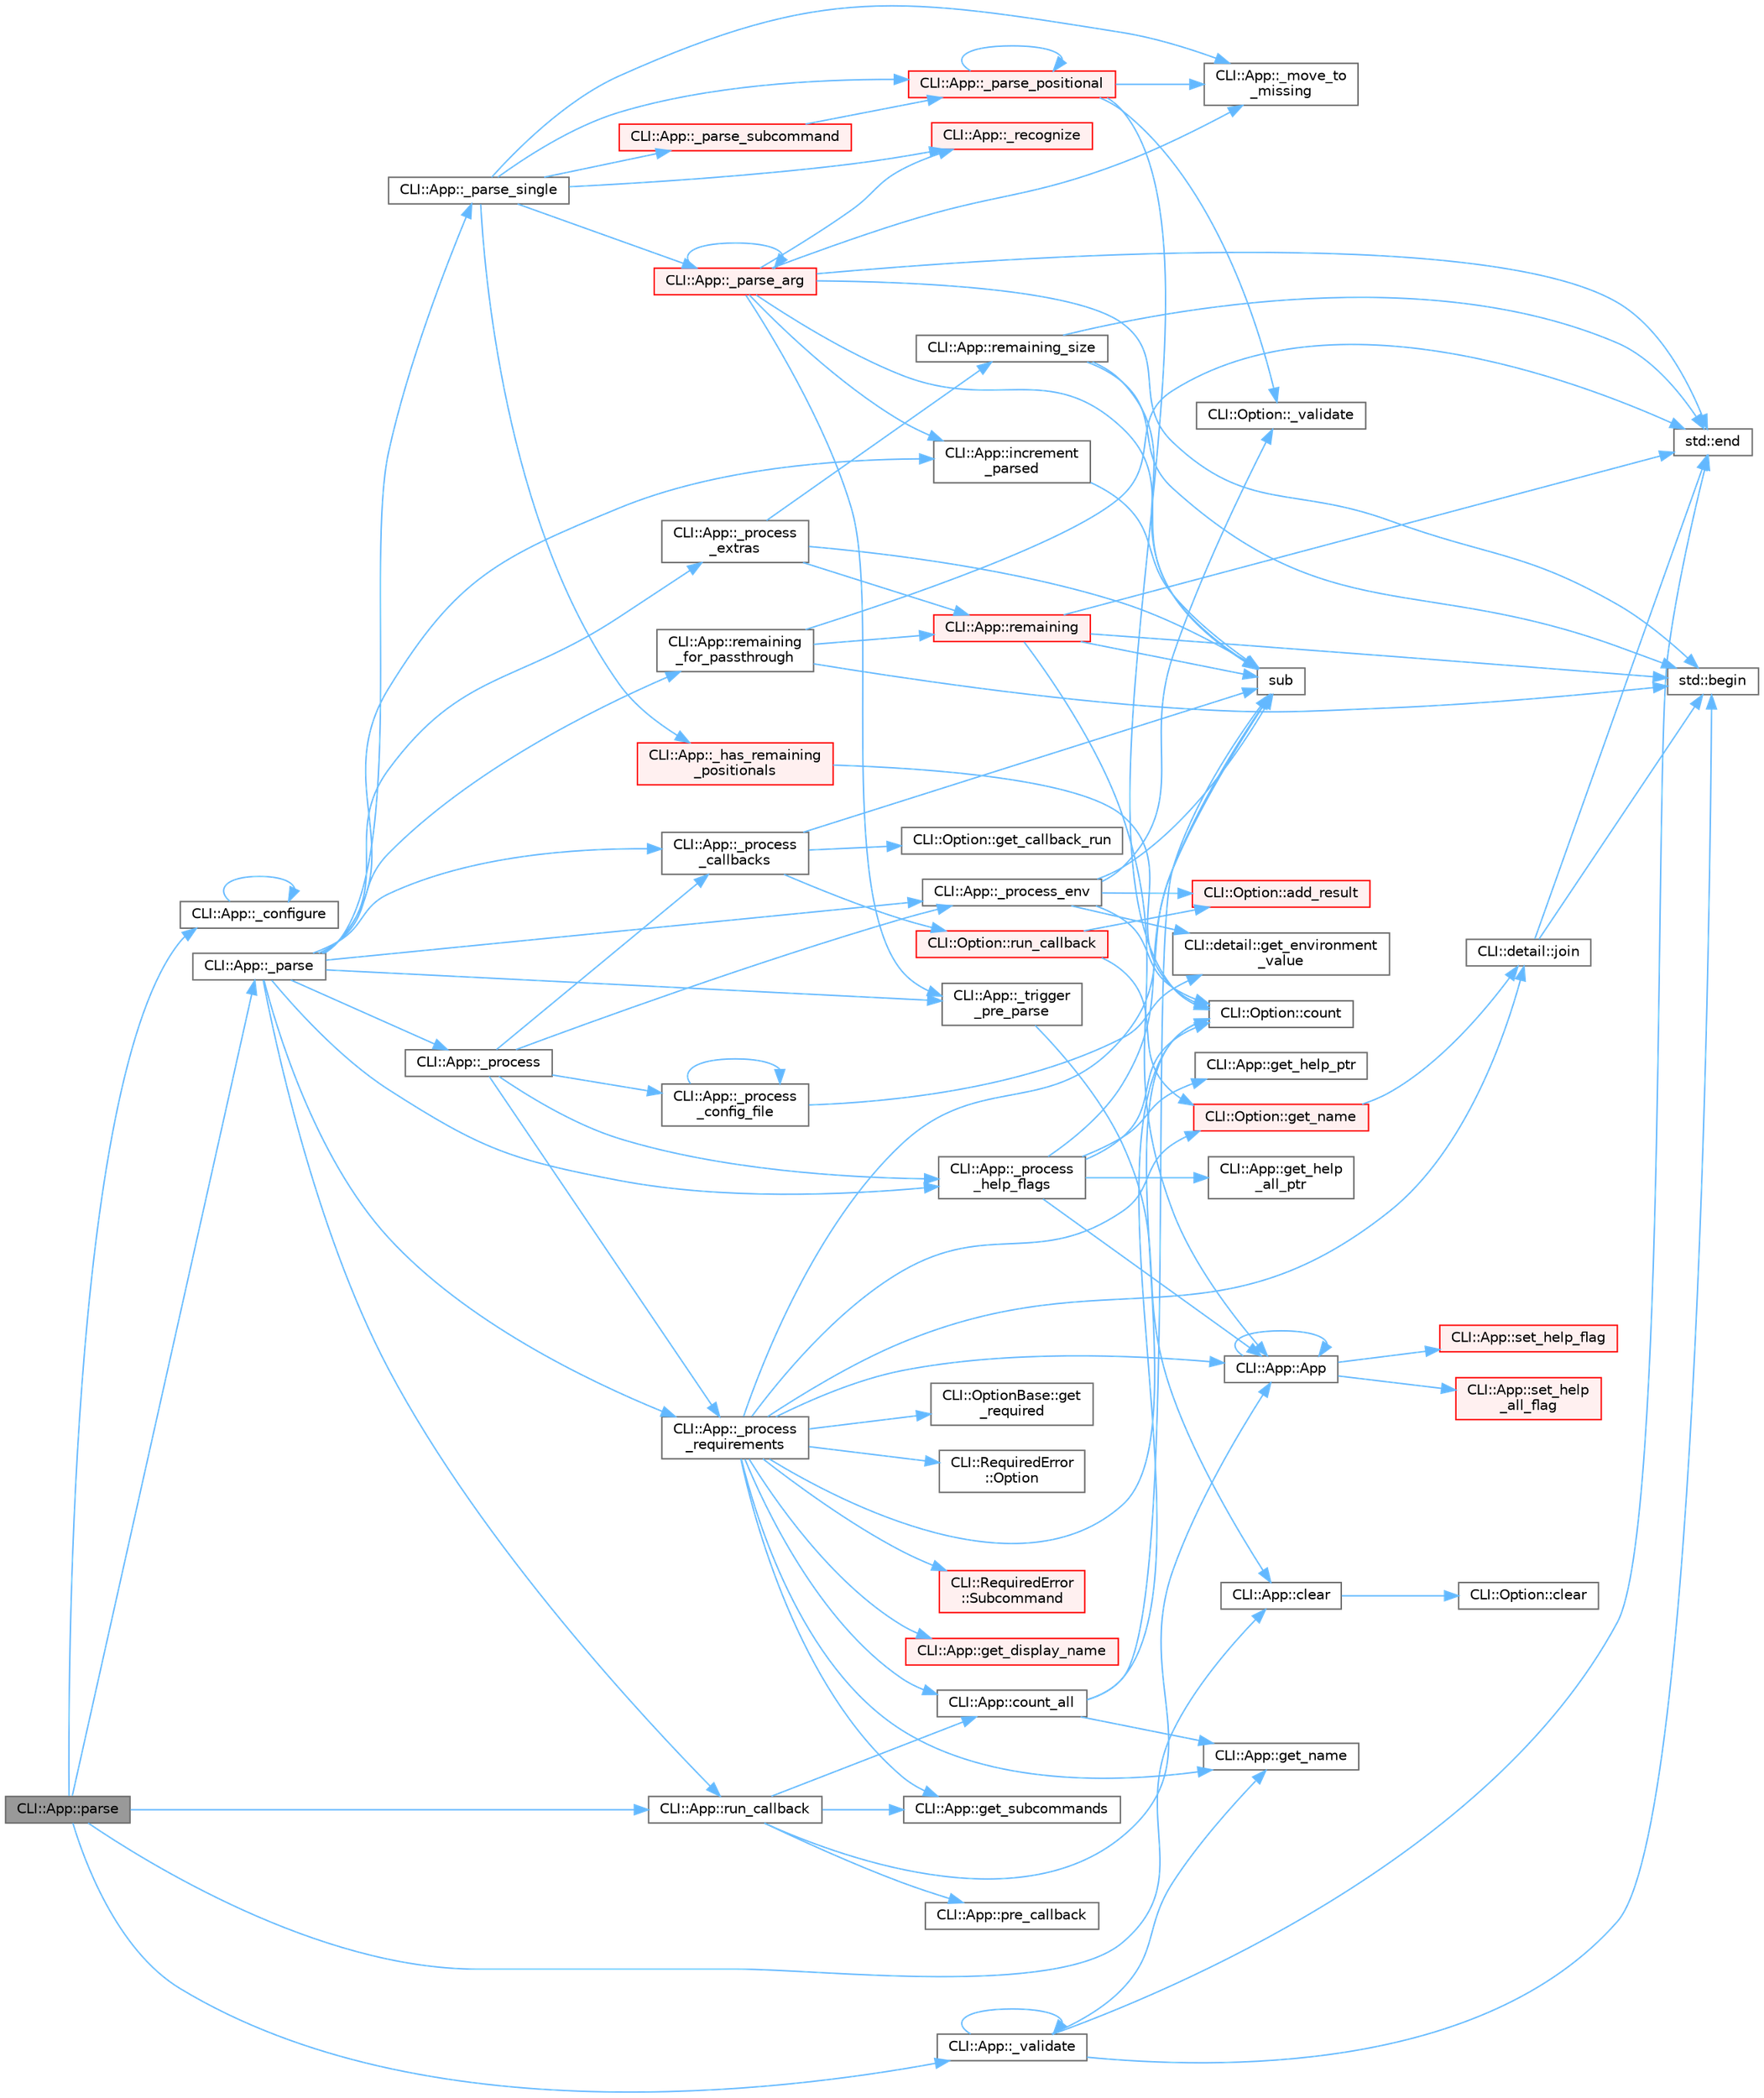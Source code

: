 digraph "CLI::App::parse"
{
 // LATEX_PDF_SIZE
  bgcolor="transparent";
  edge [fontname=Helvetica,fontsize=10,labelfontname=Helvetica,labelfontsize=10];
  node [fontname=Helvetica,fontsize=10,shape=box,height=0.2,width=0.4];
  rankdir="LR";
  Node1 [id="Node000001",label="CLI::App::parse",height=0.2,width=0.4,color="gray40", fillcolor="grey60", style="filled", fontcolor="black",tooltip="The real work is done here. Expects a reversed vector."];
  Node1 -> Node2 [id="edge1_Node000001_Node000002",color="steelblue1",style="solid",tooltip=" "];
  Node2 [id="Node000002",label="CLI::App::_configure",height=0.2,width=0.4,color="grey40", fillcolor="white", style="filled",URL="$class_c_l_i_1_1_app.html#a496b661f1faf3aed1ca4eaf4cf6c2871",tooltip=" "];
  Node2 -> Node2 [id="edge2_Node000002_Node000002",color="steelblue1",style="solid",tooltip=" "];
  Node1 -> Node3 [id="edge3_Node000001_Node000003",color="steelblue1",style="solid",tooltip=" "];
  Node3 [id="Node000003",label="CLI::App::_parse",height=0.2,width=0.4,color="grey40", fillcolor="white", style="filled",URL="$class_c_l_i_1_1_app.html#ae017c582b518c0a5638fabae57390680",tooltip="Internal parse function"];
  Node3 -> Node4 [id="edge4_Node000003_Node000004",color="steelblue1",style="solid",tooltip=" "];
  Node4 [id="Node000004",label="CLI::App::_parse_single",height=0.2,width=0.4,color="grey40", fillcolor="white", style="filled",URL="$class_c_l_i_1_1_app.html#a9a53cbb3f5030e71fad7aab0d60cff76",tooltip=" "];
  Node4 -> Node5 [id="edge5_Node000004_Node000005",color="steelblue1",style="solid",tooltip=" "];
  Node5 [id="Node000005",label="CLI::App::_has_remaining\l_positionals",height=0.2,width=0.4,color="red", fillcolor="#FFF0F0", style="filled",URL="$class_c_l_i_1_1_app.html#a0660e0ba94f7266ed070e07abc21d440",tooltip="Count the required remaining positional arguments"];
  Node5 -> Node6 [id="edge6_Node000005_Node000006",color="steelblue1",style="solid",tooltip=" "];
  Node6 [id="Node000006",label="CLI::Option::count",height=0.2,width=0.4,color="grey40", fillcolor="white", style="filled",URL="$class_c_l_i_1_1_option.html#a80fde04b01db5b894001fb9c0c86be88",tooltip="Count the total number of times an option was passed"];
  Node4 -> Node9 [id="edge7_Node000004_Node000009",color="steelblue1",style="solid",tooltip=" "];
  Node9 [id="Node000009",label="CLI::App::_move_to\l_missing",height=0.2,width=0.4,color="grey40", fillcolor="white", style="filled",URL="$class_c_l_i_1_1_app.html#a1ec19459db888b5986da3821ef8ebfb2",tooltip="Helper function to place extra values in the most appropriate position"];
  Node4 -> Node10 [id="edge8_Node000004_Node000010",color="steelblue1",style="solid",tooltip=" "];
  Node10 [id="Node000010",label="CLI::App::_parse_arg",height=0.2,width=0.4,color="red", fillcolor="#FFF0F0", style="filled",URL="$class_c_l_i_1_1_app.html#ac1966d7e1f86fa5d6b69fd4756b0447d",tooltip=" "];
  Node10 -> Node9 [id="edge9_Node000010_Node000009",color="steelblue1",style="solid",tooltip=" "];
  Node10 -> Node10 [id="edge10_Node000010_Node000010",color="steelblue1",style="solid",tooltip=" "];
  Node10 -> Node102 [id="edge11_Node000010_Node000102",color="steelblue1",style="solid",tooltip=" "];
  Node102 [id="Node000102",label="CLI::App::_recognize",height=0.2,width=0.4,color="red", fillcolor="#FFF0F0", style="filled",URL="$class_c_l_i_1_1_app.html#a0ac9b83d2c68b1cb82d4a2604aacda48",tooltip="Selects a Classifier enum based on the type of the current argument"];
  Node10 -> Node107 [id="edge12_Node000010_Node000107",color="steelblue1",style="solid",tooltip=" "];
  Node107 [id="Node000107",label="CLI::App::_trigger\l_pre_parse",height=0.2,width=0.4,color="grey40", fillcolor="white", style="filled",URL="$class_c_l_i_1_1_app.html#a57077112a33519d62d231789443f2651",tooltip="Trigger the pre_parse callback if needed"];
  Node107 -> Node108 [id="edge13_Node000107_Node000108",color="steelblue1",style="solid",tooltip=" "];
  Node108 [id="Node000108",label="CLI::App::clear",height=0.2,width=0.4,color="grey40", fillcolor="white", style="filled",URL="$class_c_l_i_1_1_app.html#a7bb470114825ed4b4cdc1421e967f02d",tooltip="Reset the parsed data"];
  Node108 -> Node109 [id="edge14_Node000108_Node000109",color="steelblue1",style="solid",tooltip=" "];
  Node109 [id="Node000109",label="CLI::Option::clear",height=0.2,width=0.4,color="grey40", fillcolor="white", style="filled",URL="$class_c_l_i_1_1_option.html#abbd36aaff5cdca8b10346bafed51da39",tooltip="Clear the parsed results (mostly for testing)"];
  Node10 -> Node20 [id="edge15_Node000010_Node000020",color="steelblue1",style="solid",tooltip=" "];
  Node20 [id="Node000020",label="std::begin",height=0.2,width=0.4,color="grey40", fillcolor="white", style="filled",URL="$namespacestd.html#aec76fc52a775d29bc4058c8e1405045a",tooltip=" "];
  Node10 -> Node21 [id="edge16_Node000010_Node000021",color="steelblue1",style="solid",tooltip=" "];
  Node21 [id="Node000021",label="std::end",height=0.2,width=0.4,color="grey40", fillcolor="white", style="filled",URL="$namespacestd.html#a35f71a4c49ddf38bb590177e3a4b2598",tooltip=" "];
  Node10 -> Node112 [id="edge17_Node000010_Node000112",color="steelblue1",style="solid",tooltip=" "];
  Node112 [id="Node000112",label="CLI::App::increment\l_parsed",height=0.2,width=0.4,color="grey40", fillcolor="white", style="filled",URL="$class_c_l_i_1_1_app.html#a4fc023a136ef5d295fc551748422a364",tooltip="Internal function to recursively increment the parsed counter on the current app as well unnamed subc..."];
  Node112 -> Node113 [id="edge18_Node000112_Node000113",color="steelblue1",style="solid",tooltip=" "];
  Node113 [id="Node000113",label="sub",height=0.2,width=0.4,color="grey40", fillcolor="white", style="filled",URL="$svd__common_8h.html#abbcc1b1ba3de417b2c556b7a2f6d54f6",tooltip=" "];
  Node10 -> Node113 [id="edge19_Node000010_Node000113",color="steelblue1",style="solid",tooltip=" "];
  Node4 -> Node117 [id="edge20_Node000004_Node000117",color="steelblue1",style="solid",tooltip=" "];
  Node117 [id="Node000117",label="CLI::App::_parse_positional",height=0.2,width=0.4,color="red", fillcolor="#FFF0F0", style="filled",URL="$class_c_l_i_1_1_app.html#abdca3e2d9d0fbcc86a353e832285e509",tooltip=" "];
  Node117 -> Node9 [id="edge21_Node000117_Node000009",color="steelblue1",style="solid",tooltip=" "];
  Node117 -> Node117 [id="edge22_Node000117_Node000117",color="steelblue1",style="solid",tooltip=" "];
  Node117 -> Node118 [id="edge23_Node000117_Node000118",color="steelblue1",style="solid",tooltip=" "];
  Node118 [id="Node000118",label="CLI::Option::_validate",height=0.2,width=0.4,color="grey40", fillcolor="white", style="filled",URL="$class_c_l_i_1_1_option.html#afd4ba41c3478ceb636fdfc4dfdfcb2b3",tooltip=" "];
  Node117 -> Node6 [id="edge24_Node000117_Node000006",color="steelblue1",style="solid",tooltip=" "];
  Node4 -> Node121 [id="edge25_Node000004_Node000121",color="steelblue1",style="solid",tooltip=" "];
  Node121 [id="Node000121",label="CLI::App::_parse_subcommand",height=0.2,width=0.4,color="red", fillcolor="#FFF0F0", style="filled",URL="$class_c_l_i_1_1_app.html#ad1b5b7fae2203513d9286059473dc32c",tooltip=" "];
  Node121 -> Node117 [id="edge26_Node000121_Node000117",color="steelblue1",style="solid",tooltip=" "];
  Node4 -> Node102 [id="edge27_Node000004_Node000102",color="steelblue1",style="solid",tooltip=" "];
  Node3 -> Node122 [id="edge28_Node000003_Node000122",color="steelblue1",style="solid",tooltip=" "];
  Node122 [id="Node000122",label="CLI::App::_process",height=0.2,width=0.4,color="grey40", fillcolor="white", style="filled",URL="$class_c_l_i_1_1_app.html#a967bc16be75497ee8fe18728d3750a7d",tooltip="Process callbacks and such."];
  Node122 -> Node123 [id="edge29_Node000122_Node000123",color="steelblue1",style="solid",tooltip=" "];
  Node123 [id="Node000123",label="CLI::App::_process\l_callbacks",height=0.2,width=0.4,color="grey40", fillcolor="white", style="filled",URL="$class_c_l_i_1_1_app.html#ac6516089c28007d8502bb48067a60c85",tooltip="Process callbacks. Runs on all subcommands."];
  Node123 -> Node124 [id="edge30_Node000123_Node000124",color="steelblue1",style="solid",tooltip=" "];
  Node124 [id="Node000124",label="CLI::Option::get_callback_run",height=0.2,width=0.4,color="grey40", fillcolor="white", style="filled",URL="$class_c_l_i_1_1_option.html#a4c0023b0ba34fb5f230a8f09f035bd41",tooltip="See if the callback has been run already"];
  Node123 -> Node125 [id="edge31_Node000123_Node000125",color="steelblue1",style="solid",tooltip=" "];
  Node125 [id="Node000125",label="CLI::Option::run_callback",height=0.2,width=0.4,color="red", fillcolor="#FFF0F0", style="filled",URL="$class_c_l_i_1_1_option.html#a3f124f1827ca11033d591b5673fc2ac2",tooltip="Process the callback"];
  Node125 -> Node131 [id="edge32_Node000125_Node000131",color="steelblue1",style="solid",tooltip=" "];
  Node131 [id="Node000131",label="CLI::Option::add_result",height=0.2,width=0.4,color="red", fillcolor="#FFF0F0", style="filled",URL="$class_c_l_i_1_1_option.html#ae2f3035c86ed75260c3871a653f5e013",tooltip="Puts a result at the end"];
  Node125 -> Node83 [id="edge33_Node000125_Node000083",color="steelblue1",style="solid",tooltip=" "];
  Node83 [id="Node000083",label="CLI::Option::get_name",height=0.2,width=0.4,color="red", fillcolor="#FFF0F0", style="filled",URL="$class_c_l_i_1_1_option.html#a47e135d5198fd9df5b481091d2538b60",tooltip="Gets a comma separated list of names. Will include / prefer the positional name if positional is true..."];
  Node83 -> Node94 [id="edge34_Node000083_Node000094",color="steelblue1",style="solid",tooltip=" "];
  Node94 [id="Node000094",label="CLI::detail::join",height=0.2,width=0.4,color="grey40", fillcolor="white", style="filled",URL="$namespace_c_l_i_1_1detail.html#ab351f13ec104e2cba19ec6baf4a552f6",tooltip="Simple function to join a string"];
  Node94 -> Node20 [id="edge35_Node000094_Node000020",color="steelblue1",style="solid",tooltip=" "];
  Node94 -> Node21 [id="edge36_Node000094_Node000021",color="steelblue1",style="solid",tooltip=" "];
  Node123 -> Node113 [id="edge37_Node000123_Node000113",color="steelblue1",style="solid",tooltip=" "];
  Node122 -> Node140 [id="edge38_Node000122_Node000140",color="steelblue1",style="solid",tooltip=" "];
  Node140 [id="Node000140",label="CLI::App::_process\l_config_file",height=0.2,width=0.4,color="grey40", fillcolor="white", style="filled",URL="$class_c_l_i_1_1_app.html#a4f7167feaea8b3cc01e1ac76dee0d7e1",tooltip="Read and process a configuration file (main app only)"];
  Node140 -> Node140 [id="edge39_Node000140_Node000140",color="steelblue1",style="solid",tooltip=" "];
  Node140 -> Node141 [id="edge40_Node000140_Node000141",color="steelblue1",style="solid",tooltip=" "];
  Node141 [id="Node000141",label="CLI::detail::get_environment\l_value",height=0.2,width=0.4,color="grey40", fillcolor="white", style="filled",URL="$namespace_c_l_i_1_1detail.html#aae4cdb1746f78c5d64ff2fada0dd7742",tooltip="get the value of an environmental variable or empty string if empty"];
  Node122 -> Node142 [id="edge41_Node000122_Node000142",color="steelblue1",style="solid",tooltip=" "];
  Node142 [id="Node000142",label="CLI::App::_process_env",height=0.2,width=0.4,color="grey40", fillcolor="white", style="filled",URL="$class_c_l_i_1_1_app.html#a7045703777a6954efb589983c4325770",tooltip="Get envname options if not yet passed. Runs on all subcommands."];
  Node142 -> Node118 [id="edge42_Node000142_Node000118",color="steelblue1",style="solid",tooltip=" "];
  Node142 -> Node131 [id="edge43_Node000142_Node000131",color="steelblue1",style="solid",tooltip=" "];
  Node142 -> Node6 [id="edge44_Node000142_Node000006",color="steelblue1",style="solid",tooltip=" "];
  Node142 -> Node141 [id="edge45_Node000142_Node000141",color="steelblue1",style="solid",tooltip=" "];
  Node142 -> Node113 [id="edge46_Node000142_Node000113",color="steelblue1",style="solid",tooltip=" "];
  Node122 -> Node143 [id="edge47_Node000122_Node000143",color="steelblue1",style="solid",tooltip=" "];
  Node143 [id="Node000143",label="CLI::App::_process\l_help_flags",height=0.2,width=0.4,color="grey40", fillcolor="white", style="filled",URL="$class_c_l_i_1_1_app.html#a3516feafb524231a5f2ab07e75d54afe",tooltip=" "];
  Node143 -> Node15 [id="edge48_Node000143_Node000015",color="steelblue1",style="solid",tooltip=" "];
  Node15 [id="Node000015",label="CLI::App::App",height=0.2,width=0.4,color="grey40", fillcolor="white", style="filled",URL="$class_c_l_i_1_1_app.html#a8f5ebc36dcdff351cce50e3d3b89974f",tooltip="Special private constructor for subcommand"];
  Node15 -> Node15 [id="edge49_Node000015_Node000015",color="steelblue1",style="solid",tooltip=" "];
  Node15 -> Node16 [id="edge50_Node000015_Node000016",color="steelblue1",style="solid",tooltip=" "];
  Node16 [id="Node000016",label="CLI::App::set_help\l_all_flag",height=0.2,width=0.4,color="red", fillcolor="#FFF0F0", style="filled",URL="$class_c_l_i_1_1_app.html#af73694f6a3cc42e29e7274b77fdb5720",tooltip="Set a help all flag, replaced the existing one if present"];
  Node15 -> Node101 [id="edge51_Node000015_Node000101",color="steelblue1",style="solid",tooltip=" "];
  Node101 [id="Node000101",label="CLI::App::set_help_flag",height=0.2,width=0.4,color="red", fillcolor="#FFF0F0", style="filled",URL="$class_c_l_i_1_1_app.html#a0d5c8de603f1911aee549b649c68e083",tooltip="Set a help flag, replace the existing one if present"];
  Node143 -> Node6 [id="edge52_Node000143_Node000006",color="steelblue1",style="solid",tooltip=" "];
  Node143 -> Node144 [id="edge53_Node000143_Node000144",color="steelblue1",style="solid",tooltip=" "];
  Node144 [id="Node000144",label="CLI::App::get_help\l_all_ptr",height=0.2,width=0.4,color="grey40", fillcolor="white", style="filled",URL="$class_c_l_i_1_1_app.html#a55101fd7a6a2408b099b03b52f6f122e",tooltip="Get a pointer to the help all flag. (const)"];
  Node143 -> Node145 [id="edge54_Node000143_Node000145",color="steelblue1",style="solid",tooltip=" "];
  Node145 [id="Node000145",label="CLI::App::get_help_ptr",height=0.2,width=0.4,color="grey40", fillcolor="white", style="filled",URL="$class_c_l_i_1_1_app.html#a4720d5ded12ab00d3aa76bd195ad92be",tooltip="Get a pointer to the help flag."];
  Node143 -> Node113 [id="edge55_Node000143_Node000113",color="steelblue1",style="solid",tooltip=" "];
  Node122 -> Node146 [id="edge56_Node000122_Node000146",color="steelblue1",style="solid",tooltip=" "];
  Node146 [id="Node000146",label="CLI::App::_process\l_requirements",height=0.2,width=0.4,color="grey40", fillcolor="white", style="filled",URL="$class_c_l_i_1_1_app.html#a3840d250a48a79d944900932f697a026",tooltip="Verify required options and cross requirements. Subcommands too (only if selected)."];
  Node146 -> Node15 [id="edge57_Node000146_Node000015",color="steelblue1",style="solid",tooltip=" "];
  Node146 -> Node6 [id="edge58_Node000146_Node000006",color="steelblue1",style="solid",tooltip=" "];
  Node146 -> Node147 [id="edge59_Node000146_Node000147",color="steelblue1",style="solid",tooltip=" "];
  Node147 [id="Node000147",label="CLI::App::count_all",height=0.2,width=0.4,color="grey40", fillcolor="white", style="filled",URL="$class_c_l_i_1_1_app.html#a3bb4dd36c5381cd168ab76ee8551c92e",tooltip=" "];
  Node147 -> Node6 [id="edge60_Node000147_Node000006",color="steelblue1",style="solid",tooltip=" "];
  Node147 -> Node148 [id="edge61_Node000147_Node000148",color="steelblue1",style="solid",tooltip=" "];
  Node148 [id="Node000148",label="CLI::App::get_name",height=0.2,width=0.4,color="grey40", fillcolor="white", style="filled",URL="$class_c_l_i_1_1_app.html#af49a4f4b6c019a65a10b3c1bd830a1f8",tooltip="Get the name of the current app"];
  Node147 -> Node113 [id="edge62_Node000147_Node000113",color="steelblue1",style="solid",tooltip=" "];
  Node146 -> Node149 [id="edge63_Node000146_Node000149",color="steelblue1",style="solid",tooltip=" "];
  Node149 [id="Node000149",label="CLI::App::get_display_name",height=0.2,width=0.4,color="red", fillcolor="#FFF0F0", style="filled",URL="$class_c_l_i_1_1_app.html#a736e63f491740246feb71216802ed4df",tooltip="Get a display name for an app"];
  Node146 -> Node148 [id="edge64_Node000146_Node000148",color="steelblue1",style="solid",tooltip=" "];
  Node146 -> Node83 [id="edge65_Node000146_Node000083",color="steelblue1",style="solid",tooltip=" "];
  Node146 -> Node12 [id="edge66_Node000146_Node000012",color="steelblue1",style="solid",tooltip=" "];
  Node12 [id="Node000012",label="CLI::OptionBase::get\l_required",height=0.2,width=0.4,color="grey40", fillcolor="white", style="filled",URL="$class_c_l_i_1_1_option_base.html#a4a2814630a3bb90e590787ce42d328c0",tooltip="True if this is a required option"];
  Node146 -> Node151 [id="edge67_Node000146_Node000151",color="steelblue1",style="solid",tooltip=" "];
  Node151 [id="Node000151",label="CLI::App::get_subcommands",height=0.2,width=0.4,color="grey40", fillcolor="white", style="filled",URL="$class_c_l_i_1_1_app.html#acf060646654eaf47a4cf608f5e4d03b1",tooltip=" "];
  Node146 -> Node94 [id="edge68_Node000146_Node000094",color="steelblue1",style="solid",tooltip=" "];
  Node146 -> Node152 [id="edge69_Node000146_Node000152",color="steelblue1",style="solid",tooltip=" "];
  Node152 [id="Node000152",label="CLI::RequiredError\l::Option",height=0.2,width=0.4,color="grey40", fillcolor="white", style="filled",URL="$class_c_l_i_1_1_required_error.html#a1283b251494d088d860a89bc2a8bce7f",tooltip=" "];
  Node146 -> Node113 [id="edge70_Node000146_Node000113",color="steelblue1",style="solid",tooltip=" "];
  Node146 -> Node153 [id="edge71_Node000146_Node000153",color="steelblue1",style="solid",tooltip=" "];
  Node153 [id="Node000153",label="CLI::RequiredError\l::Subcommand",height=0.2,width=0.4,color="red", fillcolor="#FFF0F0", style="filled",URL="$class_c_l_i_1_1_required_error.html#af31b1d4286ced90b386783e13f8421b2",tooltip=" "];
  Node3 -> Node123 [id="edge72_Node000003_Node000123",color="steelblue1",style="solid",tooltip=" "];
  Node3 -> Node142 [id="edge73_Node000003_Node000142",color="steelblue1",style="solid",tooltip=" "];
  Node3 -> Node155 [id="edge74_Node000003_Node000155",color="steelblue1",style="solid",tooltip=" "];
  Node155 [id="Node000155",label="CLI::App::_process\l_extras",height=0.2,width=0.4,color="grey40", fillcolor="white", style="filled",URL="$class_c_l_i_1_1_app.html#a9cab239146435fc19085b7f7081d00c7",tooltip="Throw an error if anything is left over and should not be."];
  Node155 -> Node156 [id="edge75_Node000155_Node000156",color="steelblue1",style="solid",tooltip=" "];
  Node156 [id="Node000156",label="CLI::App::remaining",height=0.2,width=0.4,color="red", fillcolor="#FFF0F0", style="filled",URL="$class_c_l_i_1_1_app.html#a2d322ab49ac0e7a937014c0a3e4e0d9f",tooltip="This returns the missing options from the current subcommand"];
  Node156 -> Node15 [id="edge76_Node000156_Node000015",color="steelblue1",style="solid",tooltip=" "];
  Node156 -> Node20 [id="edge77_Node000156_Node000020",color="steelblue1",style="solid",tooltip=" "];
  Node156 -> Node21 [id="edge78_Node000156_Node000021",color="steelblue1",style="solid",tooltip=" "];
  Node156 -> Node113 [id="edge79_Node000156_Node000113",color="steelblue1",style="solid",tooltip=" "];
  Node155 -> Node158 [id="edge80_Node000155_Node000158",color="steelblue1",style="solid",tooltip=" "];
  Node158 [id="Node000158",label="CLI::App::remaining_size",height=0.2,width=0.4,color="grey40", fillcolor="white", style="filled",URL="$class_c_l_i_1_1_app.html#a052da033d29b8ed67be7bdc405f949a0",tooltip="This returns the number of remaining options, minus the – separator"];
  Node158 -> Node20 [id="edge81_Node000158_Node000020",color="steelblue1",style="solid",tooltip=" "];
  Node158 -> Node21 [id="edge82_Node000158_Node000021",color="steelblue1",style="solid",tooltip=" "];
  Node158 -> Node113 [id="edge83_Node000158_Node000113",color="steelblue1",style="solid",tooltip=" "];
  Node155 -> Node113 [id="edge84_Node000155_Node000113",color="steelblue1",style="solid",tooltip=" "];
  Node3 -> Node143 [id="edge85_Node000003_Node000143",color="steelblue1",style="solid",tooltip=" "];
  Node3 -> Node146 [id="edge86_Node000003_Node000146",color="steelblue1",style="solid",tooltip=" "];
  Node3 -> Node107 [id="edge87_Node000003_Node000107",color="steelblue1",style="solid",tooltip=" "];
  Node3 -> Node112 [id="edge88_Node000003_Node000112",color="steelblue1",style="solid",tooltip=" "];
  Node3 -> Node159 [id="edge89_Node000003_Node000159",color="steelblue1",style="solid",tooltip=" "];
  Node159 [id="Node000159",label="CLI::App::remaining\l_for_passthrough",height=0.2,width=0.4,color="grey40", fillcolor="white", style="filled",URL="$class_c_l_i_1_1_app.html#a2fb99b6d485ea01c686283bf2c93b580",tooltip="This returns the missing options in a form ready for processing by another command line program"];
  Node159 -> Node20 [id="edge90_Node000159_Node000020",color="steelblue1",style="solid",tooltip=" "];
  Node159 -> Node21 [id="edge91_Node000159_Node000021",color="steelblue1",style="solid",tooltip=" "];
  Node159 -> Node156 [id="edge92_Node000159_Node000156",color="steelblue1",style="solid",tooltip=" "];
  Node3 -> Node160 [id="edge93_Node000003_Node000160",color="steelblue1",style="solid",tooltip=" "];
  Node160 [id="Node000160",label="CLI::App::run_callback",height=0.2,width=0.4,color="grey40", fillcolor="white", style="filled",URL="$class_c_l_i_1_1_app.html#a69fd5aeae3dc62e9774094cc46dd92b7",tooltip="Internal function to run (App) callback, bottom up"];
  Node160 -> Node15 [id="edge94_Node000160_Node000015",color="steelblue1",style="solid",tooltip=" "];
  Node160 -> Node147 [id="edge95_Node000160_Node000147",color="steelblue1",style="solid",tooltip=" "];
  Node160 -> Node151 [id="edge96_Node000160_Node000151",color="steelblue1",style="solid",tooltip=" "];
  Node160 -> Node161 [id="edge97_Node000160_Node000161",color="steelblue1",style="solid",tooltip=" "];
  Node161 [id="Node000161",label="CLI::App::pre_callback",height=0.2,width=0.4,color="grey40", fillcolor="white", style="filled",URL="$class_c_l_i_1_1_app.html#a5d74be8e210e779874584a3336aaf506",tooltip=" "];
  Node1 -> Node162 [id="edge98_Node000001_Node000162",color="steelblue1",style="solid",tooltip=" "];
  Node162 [id="Node000162",label="CLI::App::_validate",height=0.2,width=0.4,color="grey40", fillcolor="white", style="filled",URL="$class_c_l_i_1_1_app.html#a613c506e32b8c25a74a6fa5cf90bc880",tooltip=" "];
  Node162 -> Node162 [id="edge99_Node000162_Node000162",color="steelblue1",style="solid",tooltip=" "];
  Node162 -> Node20 [id="edge100_Node000162_Node000020",color="steelblue1",style="solid",tooltip=" "];
  Node162 -> Node21 [id="edge101_Node000162_Node000021",color="steelblue1",style="solid",tooltip=" "];
  Node162 -> Node148 [id="edge102_Node000162_Node000148",color="steelblue1",style="solid",tooltip=" "];
  Node1 -> Node108 [id="edge103_Node000001_Node000108",color="steelblue1",style="solid",tooltip=" "];
  Node1 -> Node160 [id="edge104_Node000001_Node000160",color="steelblue1",style="solid",tooltip=" "];
}
